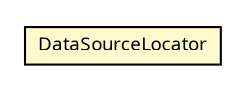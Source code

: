 #!/usr/local/bin/dot
#
# Class diagram 
# Generated by UMLGraph version R5_6 (http://www.umlgraph.org/)
#

digraph G {
	edge [fontname="Trebuchet MS",fontsize=10,labelfontname="Trebuchet MS",labelfontsize=10];
	node [fontname="Trebuchet MS",fontsize=10,shape=plaintext];
	nodesep=0.25;
	ranksep=0.5;
	// se.cambio.cds.model.util.sql.DataSourceLocator
	c138716 [label=<<table title="se.cambio.cds.model.util.sql.DataSourceLocator" border="0" cellborder="1" cellspacing="0" cellpadding="2" port="p" bgcolor="lemonChiffon" href="./DataSourceLocator.html">
		<tr><td><table border="0" cellspacing="0" cellpadding="1">
<tr><td align="center" balign="center"><font face="Trebuchet MS"> DataSourceLocator </font></td></tr>
		</table></td></tr>
		</table>>, URL="./DataSourceLocator.html", fontname="Trebuchet MS", fontcolor="black", fontsize=9.0];
}

